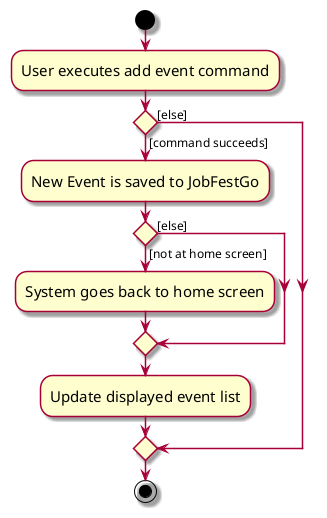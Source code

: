 @startuml
skin rose
skinparam ActivityFontSize 15
skinparam ArrowFontSize 12
start
:User executes add event command;

'Since the beta syntax does not support placing the condition outside the
'diamond we place it as the true branch instead.

if () then ([command succeeds])
    :New Event is saved to JobFestGo;
if () then ([not at home screen])
    :System goes back to home screen;
else ([else])
endif
    :Update displayed event list;
else ([else])
endif
stop
@enduml